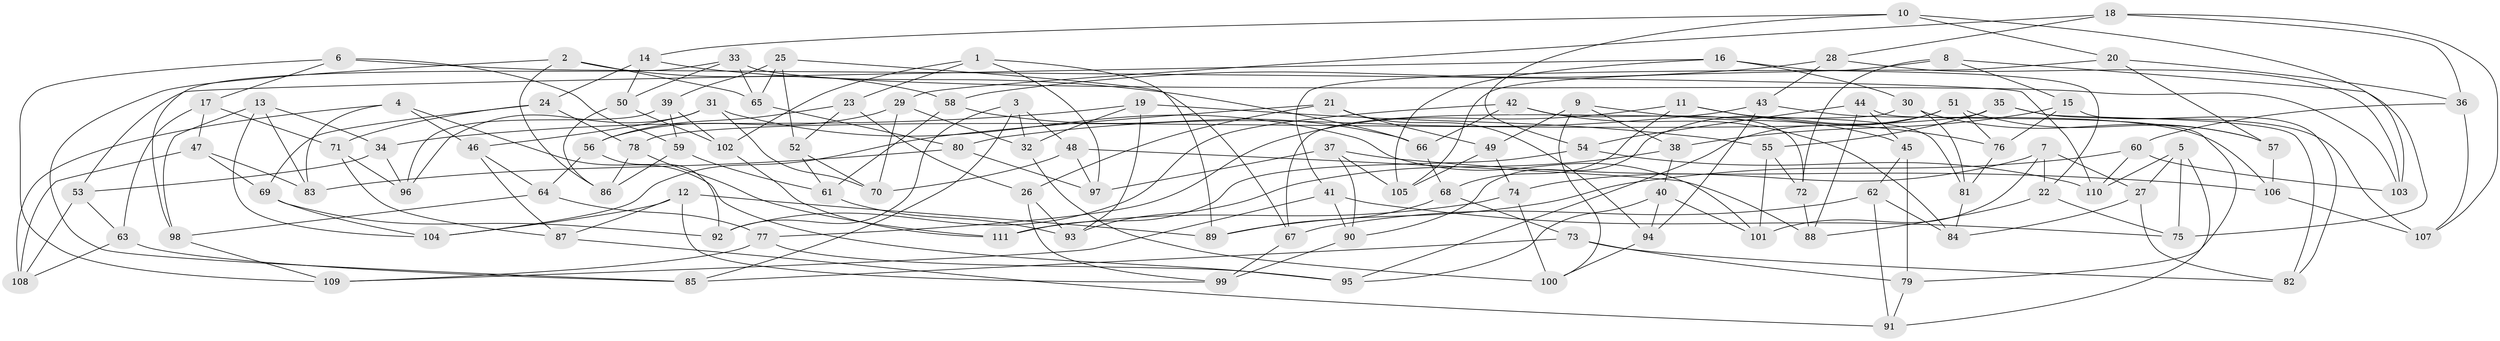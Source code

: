 // Generated by graph-tools (version 1.1) at 2025/11/02/27/25 16:11:43]
// undirected, 111 vertices, 222 edges
graph export_dot {
graph [start="1"]
  node [color=gray90,style=filled];
  1;
  2;
  3;
  4;
  5;
  6;
  7;
  8;
  9;
  10;
  11;
  12;
  13;
  14;
  15;
  16;
  17;
  18;
  19;
  20;
  21;
  22;
  23;
  24;
  25;
  26;
  27;
  28;
  29;
  30;
  31;
  32;
  33;
  34;
  35;
  36;
  37;
  38;
  39;
  40;
  41;
  42;
  43;
  44;
  45;
  46;
  47;
  48;
  49;
  50;
  51;
  52;
  53;
  54;
  55;
  56;
  57;
  58;
  59;
  60;
  61;
  62;
  63;
  64;
  65;
  66;
  67;
  68;
  69;
  70;
  71;
  72;
  73;
  74;
  75;
  76;
  77;
  78;
  79;
  80;
  81;
  82;
  83;
  84;
  85;
  86;
  87;
  88;
  89;
  90;
  91;
  92;
  93;
  94;
  95;
  96;
  97;
  98;
  99;
  100;
  101;
  102;
  103;
  104;
  105;
  106;
  107;
  108;
  109;
  110;
  111;
  1 -- 97;
  1 -- 102;
  1 -- 89;
  1 -- 23;
  2 -- 58;
  2 -- 86;
  2 -- 85;
  2 -- 65;
  3 -- 48;
  3 -- 32;
  3 -- 85;
  3 -- 92;
  4 -- 83;
  4 -- 46;
  4 -- 108;
  4 -- 95;
  5 -- 91;
  5 -- 110;
  5 -- 75;
  5 -- 27;
  6 -- 17;
  6 -- 59;
  6 -- 109;
  6 -- 110;
  7 -- 27;
  7 -- 22;
  7 -- 101;
  7 -- 74;
  8 -- 105;
  8 -- 75;
  8 -- 15;
  8 -- 72;
  9 -- 45;
  9 -- 49;
  9 -- 100;
  9 -- 38;
  10 -- 103;
  10 -- 54;
  10 -- 14;
  10 -- 20;
  11 -- 81;
  11 -- 77;
  11 -- 76;
  11 -- 68;
  12 -- 99;
  12 -- 89;
  12 -- 104;
  12 -- 87;
  13 -- 34;
  13 -- 104;
  13 -- 98;
  13 -- 83;
  14 -- 24;
  14 -- 50;
  14 -- 66;
  15 -- 82;
  15 -- 38;
  15 -- 76;
  16 -- 53;
  16 -- 105;
  16 -- 30;
  16 -- 22;
  17 -- 47;
  17 -- 71;
  17 -- 63;
  18 -- 28;
  18 -- 107;
  18 -- 36;
  18 -- 29;
  19 -- 55;
  19 -- 32;
  19 -- 93;
  19 -- 34;
  20 -- 41;
  20 -- 36;
  20 -- 57;
  21 -- 49;
  21 -- 26;
  21 -- 104;
  21 -- 94;
  22 -- 75;
  22 -- 88;
  23 -- 52;
  23 -- 26;
  23 -- 56;
  24 -- 69;
  24 -- 78;
  24 -- 71;
  25 -- 67;
  25 -- 65;
  25 -- 52;
  25 -- 39;
  26 -- 99;
  26 -- 93;
  27 -- 84;
  27 -- 82;
  28 -- 103;
  28 -- 58;
  28 -- 43;
  29 -- 56;
  29 -- 32;
  29 -- 70;
  30 -- 81;
  30 -- 57;
  30 -- 67;
  31 -- 101;
  31 -- 96;
  31 -- 70;
  31 -- 46;
  32 -- 100;
  33 -- 50;
  33 -- 103;
  33 -- 98;
  33 -- 65;
  34 -- 53;
  34 -- 96;
  35 -- 82;
  35 -- 78;
  35 -- 55;
  35 -- 107;
  36 -- 60;
  36 -- 107;
  37 -- 97;
  37 -- 90;
  37 -- 106;
  37 -- 105;
  38 -- 40;
  38 -- 93;
  39 -- 96;
  39 -- 102;
  39 -- 59;
  40 -- 101;
  40 -- 94;
  40 -- 95;
  41 -- 109;
  41 -- 90;
  41 -- 75;
  42 -- 84;
  42 -- 66;
  42 -- 72;
  42 -- 92;
  43 -- 80;
  43 -- 106;
  43 -- 94;
  44 -- 79;
  44 -- 45;
  44 -- 54;
  44 -- 88;
  45 -- 62;
  45 -- 79;
  46 -- 87;
  46 -- 64;
  47 -- 108;
  47 -- 69;
  47 -- 83;
  48 -- 70;
  48 -- 97;
  48 -- 88;
  49 -- 105;
  49 -- 74;
  50 -- 102;
  50 -- 86;
  51 -- 76;
  51 -- 95;
  51 -- 90;
  51 -- 57;
  52 -- 70;
  52 -- 61;
  53 -- 108;
  53 -- 63;
  54 -- 111;
  54 -- 110;
  55 -- 101;
  55 -- 72;
  56 -- 64;
  56 -- 92;
  57 -- 106;
  58 -- 66;
  58 -- 61;
  59 -- 86;
  59 -- 61;
  60 -- 110;
  60 -- 89;
  60 -- 103;
  61 -- 93;
  62 -- 84;
  62 -- 91;
  62 -- 67;
  63 -- 108;
  63 -- 85;
  64 -- 98;
  64 -- 77;
  65 -- 80;
  66 -- 68;
  67 -- 99;
  68 -- 73;
  68 -- 89;
  69 -- 104;
  69 -- 92;
  71 -- 96;
  71 -- 87;
  72 -- 88;
  73 -- 79;
  73 -- 82;
  73 -- 85;
  74 -- 100;
  74 -- 111;
  76 -- 81;
  77 -- 95;
  77 -- 109;
  78 -- 86;
  78 -- 111;
  79 -- 91;
  80 -- 97;
  80 -- 83;
  81 -- 84;
  87 -- 91;
  90 -- 99;
  94 -- 100;
  98 -- 109;
  102 -- 111;
  106 -- 107;
}
